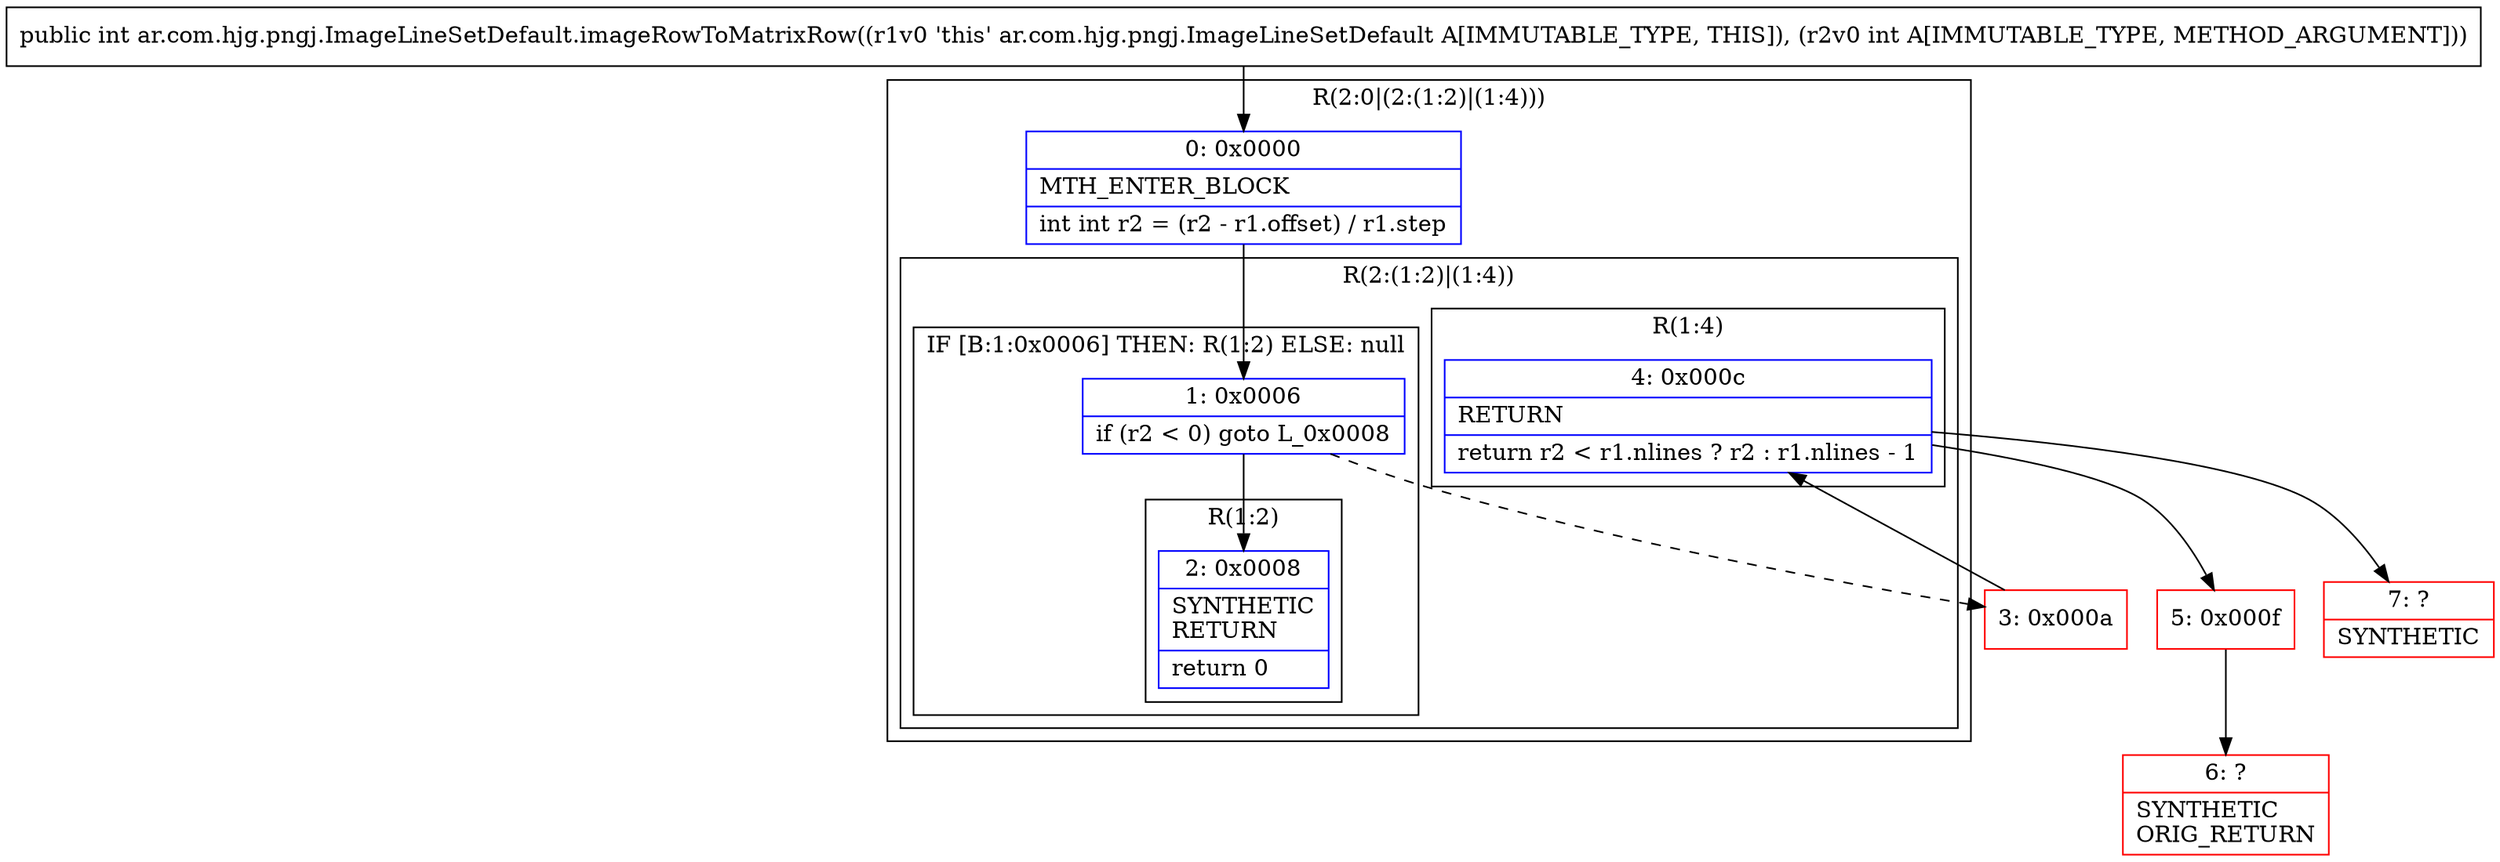 digraph "CFG forar.com.hjg.pngj.ImageLineSetDefault.imageRowToMatrixRow(I)I" {
subgraph cluster_Region_972109970 {
label = "R(2:0|(2:(1:2)|(1:4)))";
node [shape=record,color=blue];
Node_0 [shape=record,label="{0\:\ 0x0000|MTH_ENTER_BLOCK\l|int int r2 = (r2 \- r1.offset) \/ r1.step\l}"];
subgraph cluster_Region_147546610 {
label = "R(2:(1:2)|(1:4))";
node [shape=record,color=blue];
subgraph cluster_IfRegion_1686494958 {
label = "IF [B:1:0x0006] THEN: R(1:2) ELSE: null";
node [shape=record,color=blue];
Node_1 [shape=record,label="{1\:\ 0x0006|if (r2 \< 0) goto L_0x0008\l}"];
subgraph cluster_Region_1715373048 {
label = "R(1:2)";
node [shape=record,color=blue];
Node_2 [shape=record,label="{2\:\ 0x0008|SYNTHETIC\lRETURN\l|return 0\l}"];
}
}
subgraph cluster_Region_789086725 {
label = "R(1:4)";
node [shape=record,color=blue];
Node_4 [shape=record,label="{4\:\ 0x000c|RETURN\l|return r2 \< r1.nlines ? r2 : r1.nlines \- 1\l}"];
}
}
}
Node_3 [shape=record,color=red,label="{3\:\ 0x000a}"];
Node_5 [shape=record,color=red,label="{5\:\ 0x000f}"];
Node_6 [shape=record,color=red,label="{6\:\ ?|SYNTHETIC\lORIG_RETURN\l}"];
Node_7 [shape=record,color=red,label="{7\:\ ?|SYNTHETIC\l}"];
MethodNode[shape=record,label="{public int ar.com.hjg.pngj.ImageLineSetDefault.imageRowToMatrixRow((r1v0 'this' ar.com.hjg.pngj.ImageLineSetDefault A[IMMUTABLE_TYPE, THIS]), (r2v0 int A[IMMUTABLE_TYPE, METHOD_ARGUMENT])) }"];
MethodNode -> Node_0;
Node_0 -> Node_1;
Node_1 -> Node_2;
Node_1 -> Node_3[style=dashed];
Node_4 -> Node_5;
Node_4 -> Node_7;
Node_3 -> Node_4;
Node_5 -> Node_6;
}


